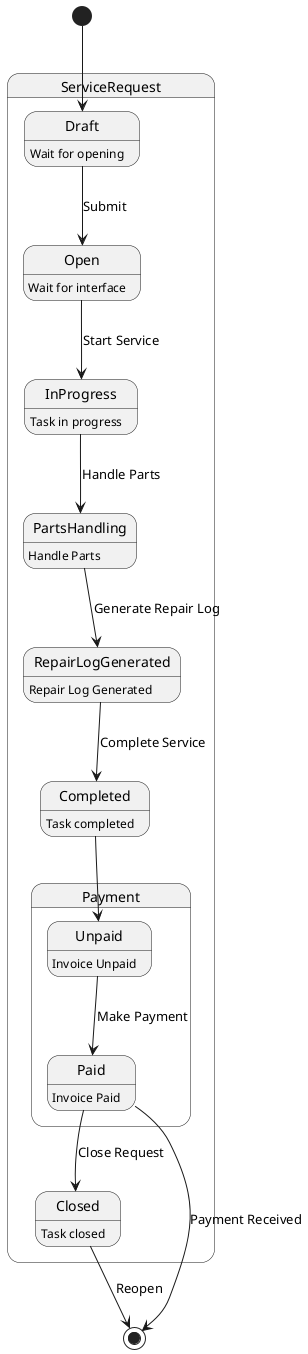 @startuml

state ServiceRequest {
  state Draft : Wait for opening
  state Open : Wait for interface 
  state Payment {
    Unpaid: Invoice Unpaid
    Paid : Invoice Paid
  }
  state InProgress : Task in progress
  state PartsHandling : Handle Parts
  state RepairLogGenerated : Repair Log Generated
  state Completed : Task completed
  state Closed : Task closed
}

[*] --> Draft
Draft --> Open: Submit
Open --> InProgress: Start Service
InProgress --> PartsHandling: Handle Parts
PartsHandling --> RepairLogGenerated: Generate Repair Log
RepairLogGenerated --> Completed: Complete Service
Completed --> Unpaid
Paid --> Closed: Close Request
Closed --> [*]: Reopen

Unpaid --> Paid: Make Payment
Paid --> [*]: Payment Received

@enduml
